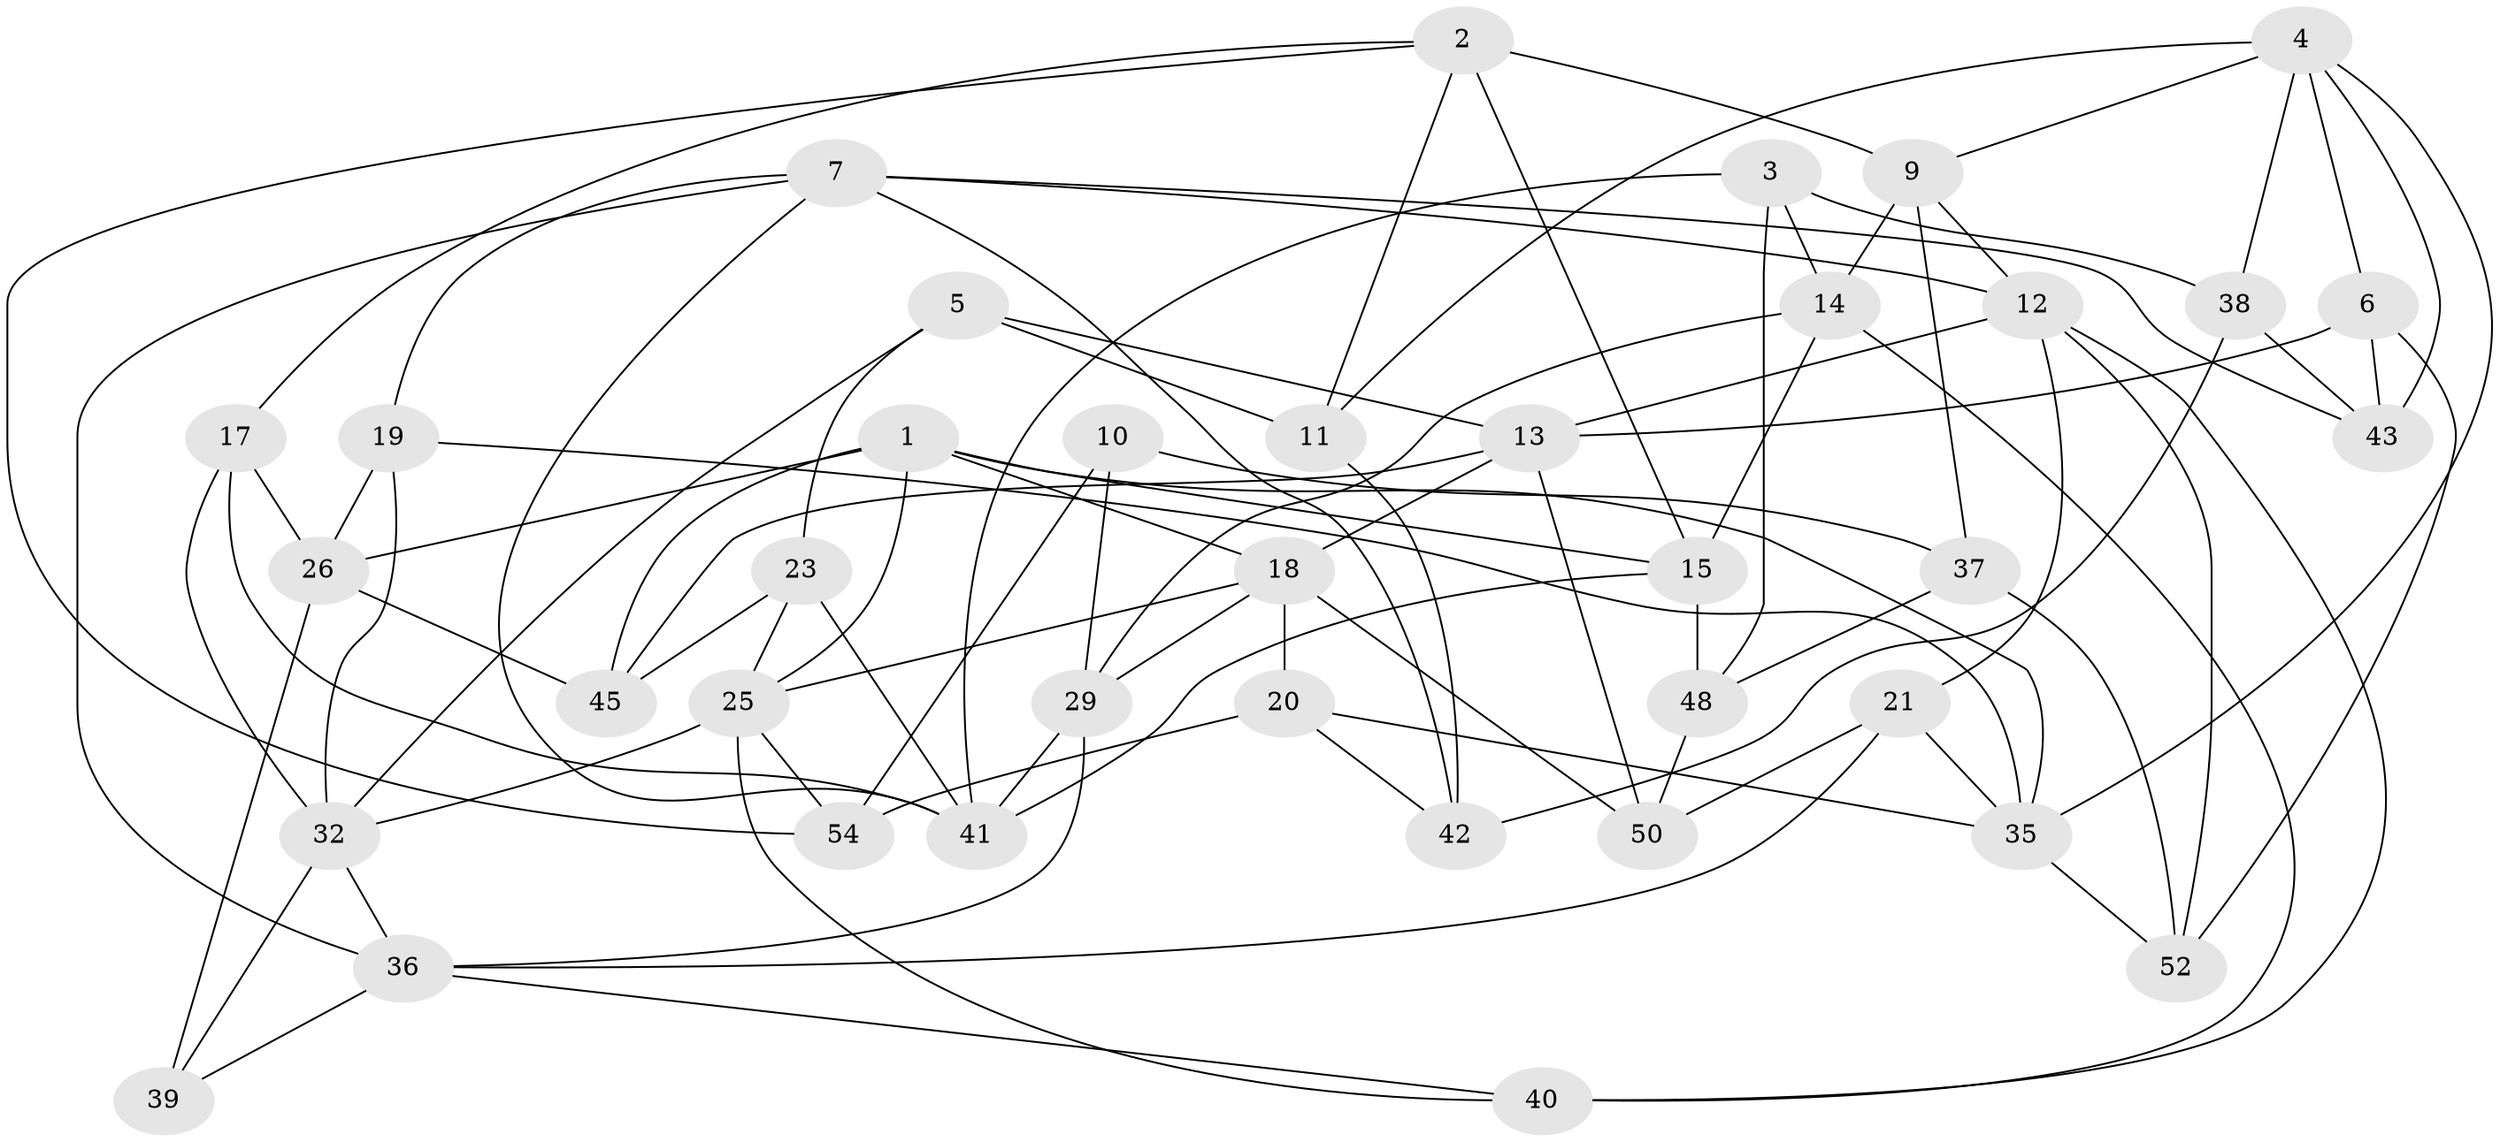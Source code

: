 // Generated by graph-tools (version 1.1) at 2025/52/02/27/25 19:52:27]
// undirected, 38 vertices, 89 edges
graph export_dot {
graph [start="1"]
  node [color=gray90,style=filled];
  1 [super="+34"];
  2 [super="+30"];
  3;
  4 [super="+8"];
  5;
  6;
  7 [super="+46"];
  9 [super="+27"];
  10;
  11;
  12 [super="+22"];
  13 [super="+24"];
  14 [super="+33"];
  15 [super="+16"];
  17;
  18 [super="+55"];
  19;
  20;
  21;
  23;
  25 [super="+31"];
  26 [super="+28"];
  29 [super="+44"];
  32 [super="+47"];
  35 [super="+53"];
  36 [super="+49"];
  37;
  38;
  39;
  40;
  41 [super="+51"];
  42;
  43;
  45;
  48;
  50;
  52;
  54;
  1 -- 35;
  1 -- 26;
  1 -- 18;
  1 -- 45;
  1 -- 25;
  1 -- 15;
  2 -- 54;
  2 -- 9;
  2 -- 15 [weight=2];
  2 -- 17;
  2 -- 11;
  3 -- 38;
  3 -- 48;
  3 -- 41;
  3 -- 14;
  4 -- 43;
  4 -- 11;
  4 -- 35;
  4 -- 38;
  4 -- 9;
  4 -- 6;
  5 -- 23;
  5 -- 32;
  5 -- 11;
  5 -- 13;
  6 -- 52;
  6 -- 43;
  6 -- 13;
  7 -- 42;
  7 -- 19;
  7 -- 43;
  7 -- 41;
  7 -- 12;
  7 -- 36;
  9 -- 37;
  9 -- 12;
  9 -- 14 [weight=2];
  10 -- 29 [weight=2];
  10 -- 54;
  10 -- 37;
  11 -- 42;
  12 -- 40;
  12 -- 21;
  12 -- 52;
  12 -- 13;
  13 -- 18;
  13 -- 50;
  13 -- 45;
  14 -- 29;
  14 -- 15;
  14 -- 40;
  15 -- 48;
  15 -- 41;
  17 -- 41;
  17 -- 32;
  17 -- 26;
  18 -- 50;
  18 -- 29;
  18 -- 20;
  18 -- 25;
  19 -- 26;
  19 -- 32;
  19 -- 35;
  20 -- 42;
  20 -- 54;
  20 -- 35;
  21 -- 36;
  21 -- 50;
  21 -- 35;
  23 -- 25;
  23 -- 45;
  23 -- 41;
  25 -- 40;
  25 -- 32;
  25 -- 54;
  26 -- 39 [weight=2];
  26 -- 45;
  29 -- 41;
  29 -- 36;
  32 -- 39;
  32 -- 36;
  35 -- 52;
  36 -- 40;
  36 -- 39;
  37 -- 52;
  37 -- 48;
  38 -- 42;
  38 -- 43;
  48 -- 50;
}
